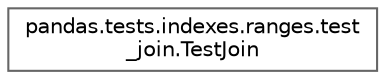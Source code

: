digraph "Graphical Class Hierarchy"
{
 // LATEX_PDF_SIZE
  bgcolor="transparent";
  edge [fontname=Helvetica,fontsize=10,labelfontname=Helvetica,labelfontsize=10];
  node [fontname=Helvetica,fontsize=10,shape=box,height=0.2,width=0.4];
  rankdir="LR";
  Node0 [id="Node000000",label="pandas.tests.indexes.ranges.test\l_join.TestJoin",height=0.2,width=0.4,color="grey40", fillcolor="white", style="filled",URL="$d4/d14/classpandas_1_1tests_1_1indexes_1_1ranges_1_1test__join_1_1TestJoin.html",tooltip=" "];
}
